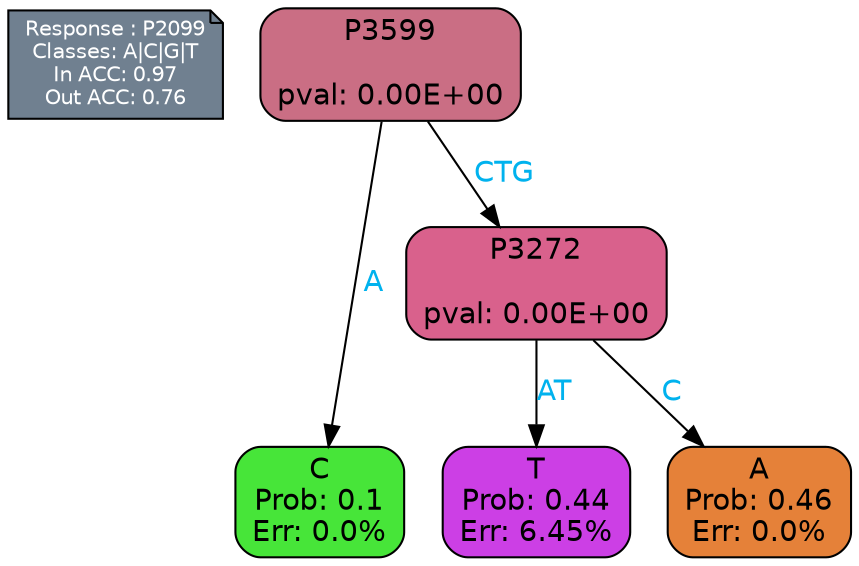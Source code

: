 digraph Tree {
node [shape=box, style="filled, rounded", color="black", fontname=helvetica] ;
graph [ranksep=equally, splines=polylines, bgcolor=transparent, dpi=600] ;
edge [fontname=helvetica] ;
LEGEND [label="Response : P2099
Classes: A|C|G|T
In ACC: 0.97
Out ACC: 0.76
",shape=note,align=left,style=filled,fillcolor="slategray",fontcolor="white",fontsize=10];1 [label="P3599

pval: 0.00E+00", fillcolor="#ca6e84"] ;
2 [label="C
Prob: 0.1
Err: 0.0%", fillcolor="#47e539"] ;
3 [label="P3272

pval: 0.00E+00", fillcolor="#d9618c"] ;
4 [label="T
Prob: 0.44
Err: 6.45%", fillcolor="#cc3fe5"] ;
5 [label="A
Prob: 0.46
Err: 0.0%", fillcolor="#e58139"] ;
1 -> 2 [label="A",fontcolor=deepskyblue2] ;
1 -> 3 [label="CTG",fontcolor=deepskyblue2] ;
3 -> 4 [label="AT",fontcolor=deepskyblue2] ;
3 -> 5 [label="C",fontcolor=deepskyblue2] ;
{rank = same; 2;4;5;}{rank = same; LEGEND;1;}}